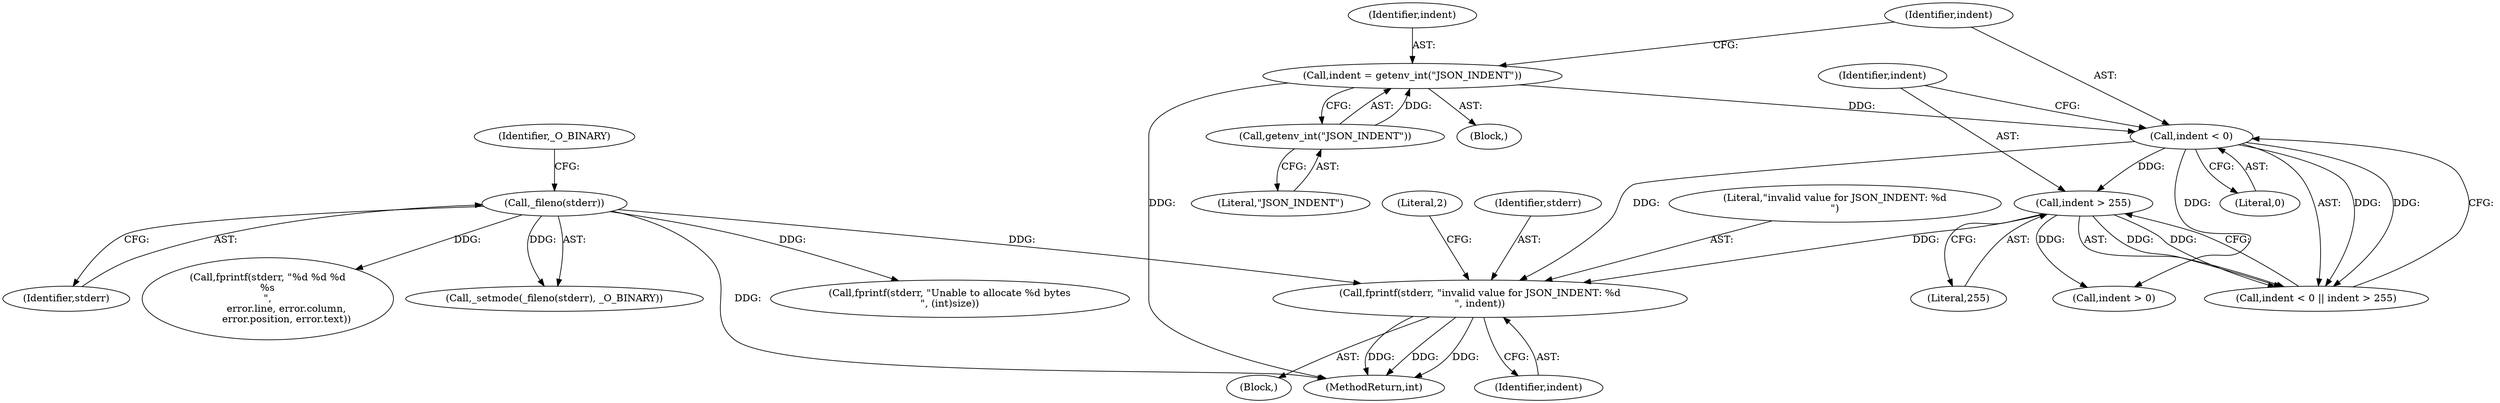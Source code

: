 digraph "0_jansson_8f80c2d83808150724d31793e6ade92749b1faa4_11@API" {
"1000132" [label="(Call,fprintf(stderr, \"invalid value for JSON_INDENT: %d\n\", indent))"];
"1000116" [label="(Call,_fileno(stderr))"];
"1000125" [label="(Call,indent < 0)"];
"1000119" [label="(Call,indent = getenv_int(\"JSON_INDENT\"))"];
"1000121" [label="(Call,getenv_int(\"JSON_INDENT\"))"];
"1000128" [label="(Call,indent > 255)"];
"1000128" [label="(Call,indent > 255)"];
"1000103" [label="(Block,)"];
"1000217" [label="(Call,fprintf(stderr, \"Unable to allocate %d bytes\n\", (int)size))"];
"1000139" [label="(Call,indent > 0)"];
"1000126" [label="(Identifier,indent)"];
"1000115" [label="(Call,_setmode(_fileno(stderr), _O_BINARY))"];
"1000127" [label="(Literal,0)"];
"1000116" [label="(Call,_fileno(stderr))"];
"1000118" [label="(Identifier,_O_BINARY)"];
"1000137" [label="(Literal,2)"];
"1000135" [label="(Identifier,indent)"];
"1000121" [label="(Call,getenv_int(\"JSON_INDENT\"))"];
"1000119" [label="(Call,indent = getenv_int(\"JSON_INDENT\"))"];
"1000122" [label="(Literal,\"JSON_INDENT\")"];
"1000120" [label="(Identifier,indent)"];
"1000131" [label="(Block,)"];
"1000117" [label="(Identifier,stderr)"];
"1000276" [label="(Call,fprintf(stderr, \"%d %d %d\n%s\n\",\n            error.line, error.column,\n            error.position, error.text))"];
"1000129" [label="(Identifier,indent)"];
"1000301" [label="(MethodReturn,int)"];
"1000130" [label="(Literal,255)"];
"1000132" [label="(Call,fprintf(stderr, \"invalid value for JSON_INDENT: %d\n\", indent))"];
"1000125" [label="(Call,indent < 0)"];
"1000124" [label="(Call,indent < 0 || indent > 255)"];
"1000133" [label="(Identifier,stderr)"];
"1000134" [label="(Literal,\"invalid value for JSON_INDENT: %d\n\")"];
"1000132" -> "1000131"  [label="AST: "];
"1000132" -> "1000135"  [label="CFG: "];
"1000133" -> "1000132"  [label="AST: "];
"1000134" -> "1000132"  [label="AST: "];
"1000135" -> "1000132"  [label="AST: "];
"1000137" -> "1000132"  [label="CFG: "];
"1000132" -> "1000301"  [label="DDG: "];
"1000132" -> "1000301"  [label="DDG: "];
"1000132" -> "1000301"  [label="DDG: "];
"1000116" -> "1000132"  [label="DDG: "];
"1000125" -> "1000132"  [label="DDG: "];
"1000128" -> "1000132"  [label="DDG: "];
"1000116" -> "1000115"  [label="AST: "];
"1000116" -> "1000117"  [label="CFG: "];
"1000117" -> "1000116"  [label="AST: "];
"1000118" -> "1000116"  [label="CFG: "];
"1000116" -> "1000301"  [label="DDG: "];
"1000116" -> "1000115"  [label="DDG: "];
"1000116" -> "1000217"  [label="DDG: "];
"1000116" -> "1000276"  [label="DDG: "];
"1000125" -> "1000124"  [label="AST: "];
"1000125" -> "1000127"  [label="CFG: "];
"1000126" -> "1000125"  [label="AST: "];
"1000127" -> "1000125"  [label="AST: "];
"1000129" -> "1000125"  [label="CFG: "];
"1000124" -> "1000125"  [label="CFG: "];
"1000125" -> "1000124"  [label="DDG: "];
"1000125" -> "1000124"  [label="DDG: "];
"1000119" -> "1000125"  [label="DDG: "];
"1000125" -> "1000128"  [label="DDG: "];
"1000125" -> "1000139"  [label="DDG: "];
"1000119" -> "1000103"  [label="AST: "];
"1000119" -> "1000121"  [label="CFG: "];
"1000120" -> "1000119"  [label="AST: "];
"1000121" -> "1000119"  [label="AST: "];
"1000126" -> "1000119"  [label="CFG: "];
"1000119" -> "1000301"  [label="DDG: "];
"1000121" -> "1000119"  [label="DDG: "];
"1000121" -> "1000122"  [label="CFG: "];
"1000122" -> "1000121"  [label="AST: "];
"1000128" -> "1000124"  [label="AST: "];
"1000128" -> "1000130"  [label="CFG: "];
"1000129" -> "1000128"  [label="AST: "];
"1000130" -> "1000128"  [label="AST: "];
"1000124" -> "1000128"  [label="CFG: "];
"1000128" -> "1000124"  [label="DDG: "];
"1000128" -> "1000124"  [label="DDG: "];
"1000128" -> "1000139"  [label="DDG: "];
}
